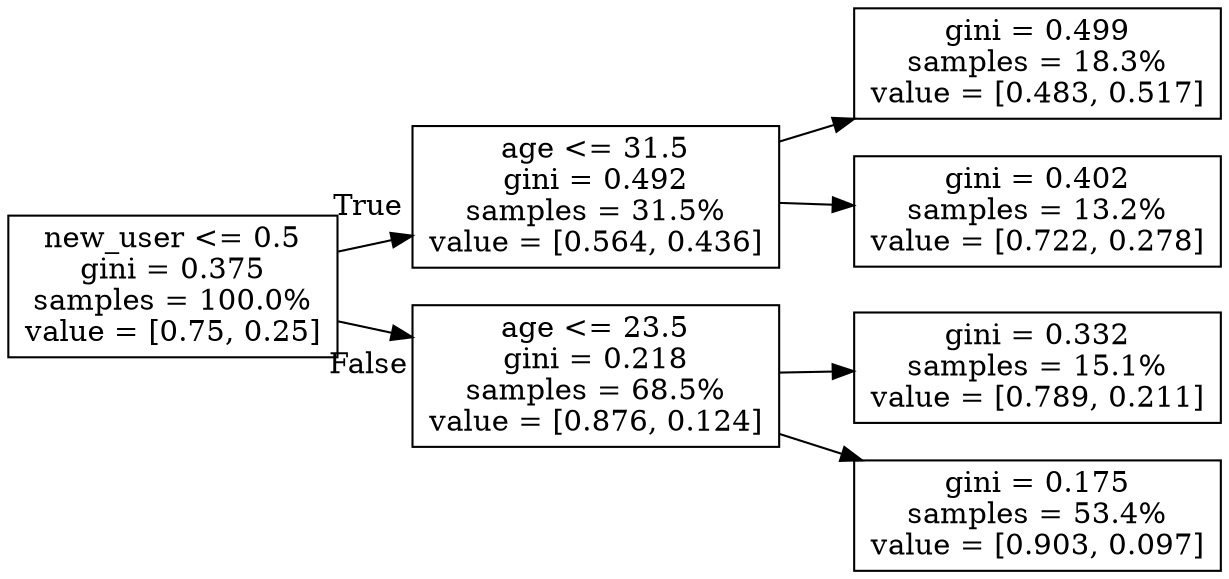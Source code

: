 digraph Tree {
node [shape=box] ;
rankdir=LR ;
0 [label="new_user <= 0.5\ngini = 0.375\nsamples = 100.0%\nvalue = [0.75, 0.25]"] ;
1 [label="age <= 31.5\ngini = 0.492\nsamples = 31.5%\nvalue = [0.564, 0.436]"] ;
0 -> 1 [labeldistance=2.5, labelangle=-45, headlabel="True"] ;
2 [label="gini = 0.499\nsamples = 18.3%\nvalue = [0.483, 0.517]"] ;
1 -> 2 ;
3 [label="gini = 0.402\nsamples = 13.2%\nvalue = [0.722, 0.278]"] ;
1 -> 3 ;
4 [label="age <= 23.5\ngini = 0.218\nsamples = 68.5%\nvalue = [0.876, 0.124]"] ;
0 -> 4 [labeldistance=2.5, labelangle=45, headlabel="False"] ;
5 [label="gini = 0.332\nsamples = 15.1%\nvalue = [0.789, 0.211]"] ;
4 -> 5 ;
6 [label="gini = 0.175\nsamples = 53.4%\nvalue = [0.903, 0.097]"] ;
4 -> 6 ;
}

